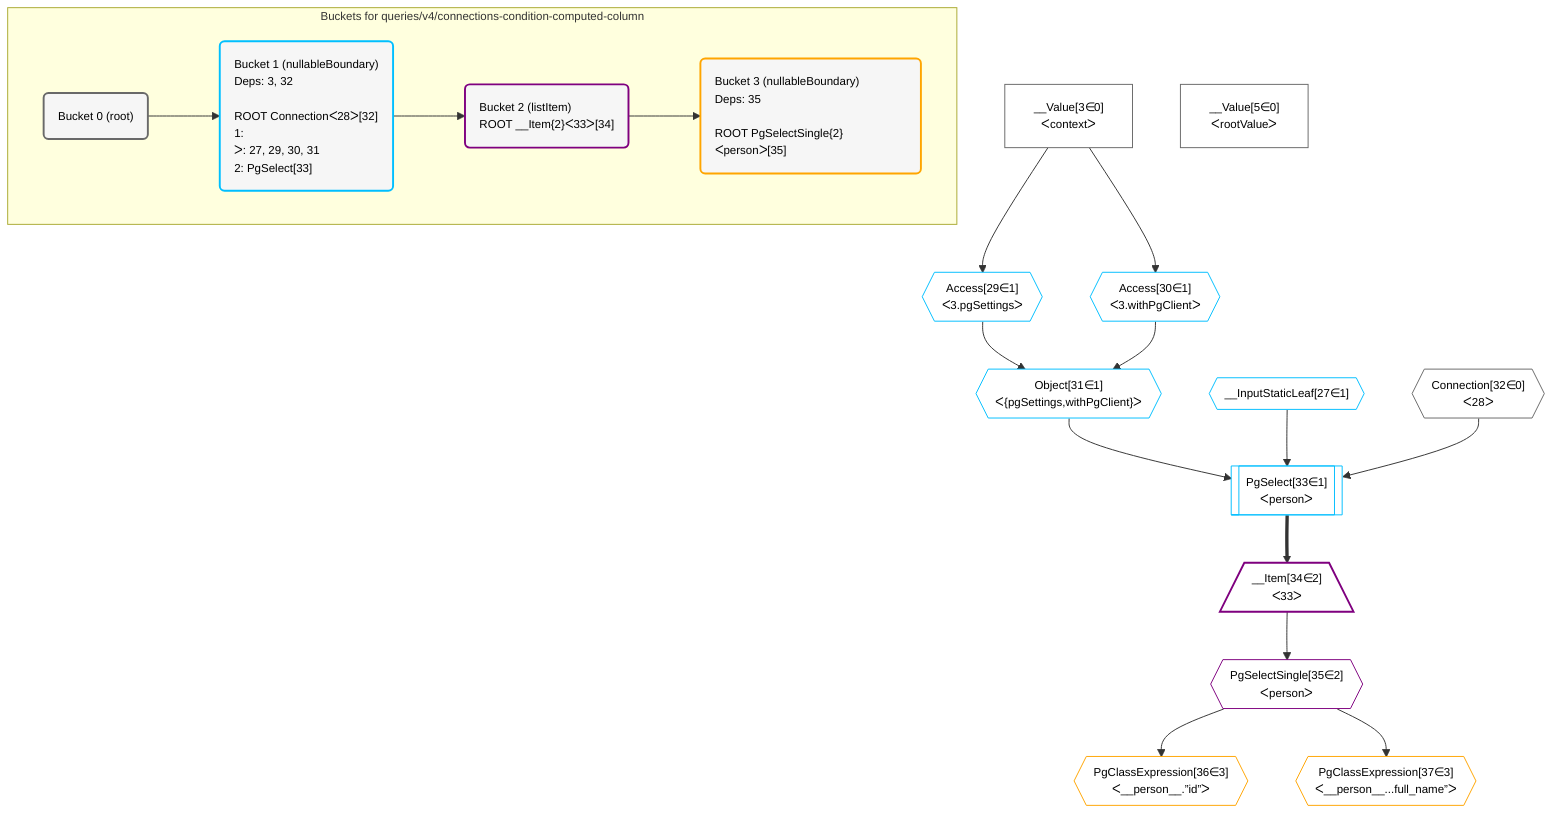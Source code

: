 %%{init: {'themeVariables': { 'fontSize': '12px'}}}%%
graph TD
    classDef path fill:#eee,stroke:#000,color:#000
    classDef plan fill:#fff,stroke-width:1px,color:#000
    classDef itemplan fill:#fff,stroke-width:2px,color:#000
    classDef unbatchedplan fill:#dff,stroke-width:1px,color:#000
    classDef sideeffectplan fill:#fcc,stroke-width:2px,color:#000
    classDef bucket fill:#f6f6f6,color:#000,stroke-width:2px,text-align:left


    %% define steps
    __Value3["__Value[3∈0]<br />ᐸcontextᐳ"]:::plan
    __Value5["__Value[5∈0]<br />ᐸrootValueᐳ"]:::plan
    __InputStaticLeaf27{{"__InputStaticLeaf[27∈1]"}}:::plan
    Access29{{"Access[29∈1]<br />ᐸ3.pgSettingsᐳ"}}:::plan
    Access30{{"Access[30∈1]<br />ᐸ3.withPgClientᐳ"}}:::plan
    Object31{{"Object[31∈1]<br />ᐸ{pgSettings,withPgClient}ᐳ"}}:::plan
    Connection32{{"Connection[32∈0]<br />ᐸ28ᐳ"}}:::plan
    PgSelect33[["PgSelect[33∈1]<br />ᐸpersonᐳ"]]:::plan
    __Item34[/"__Item[34∈2]<br />ᐸ33ᐳ"\]:::itemplan
    PgSelectSingle35{{"PgSelectSingle[35∈2]<br />ᐸpersonᐳ"}}:::plan
    PgClassExpression36{{"PgClassExpression[36∈3]<br />ᐸ__person__.”id”ᐳ"}}:::plan
    PgClassExpression37{{"PgClassExpression[37∈3]<br />ᐸ__person__...full_name”ᐳ"}}:::plan

    %% plan dependencies
    __Value3 --> Access29
    __Value3 --> Access30
    Access29 & Access30 --> Object31
    Object31 & __InputStaticLeaf27 & Connection32 --> PgSelect33
    PgSelect33 ==> __Item34
    __Item34 --> PgSelectSingle35
    PgSelectSingle35 --> PgClassExpression36
    PgSelectSingle35 --> PgClassExpression37

    subgraph "Buckets for queries/v4/connections-condition-computed-column"
    Bucket0("Bucket 0 (root)"):::bucket
    classDef bucket0 stroke:#696969
    class Bucket0,__Value3,__Value5,Connection32 bucket0
    Bucket1("Bucket 1 (nullableBoundary)<br />Deps: 3, 32<br /><br />ROOT Connectionᐸ28ᐳ[32]<br />1: <br />ᐳ: 27, 29, 30, 31<br />2: PgSelect[33]"):::bucket
    classDef bucket1 stroke:#00bfff
    class Bucket1,__InputStaticLeaf27,Access29,Access30,Object31,PgSelect33 bucket1
    Bucket2("Bucket 2 (listItem)<br />ROOT __Item{2}ᐸ33ᐳ[34]"):::bucket
    classDef bucket2 stroke:#7f007f
    class Bucket2,__Item34,PgSelectSingle35 bucket2
    Bucket3("Bucket 3 (nullableBoundary)<br />Deps: 35<br /><br />ROOT PgSelectSingle{2}ᐸpersonᐳ[35]"):::bucket
    classDef bucket3 stroke:#ffa500
    class Bucket3,PgClassExpression36,PgClassExpression37 bucket3
    Bucket0 --> Bucket1
    Bucket1 --> Bucket2
    Bucket2 --> Bucket3
    end